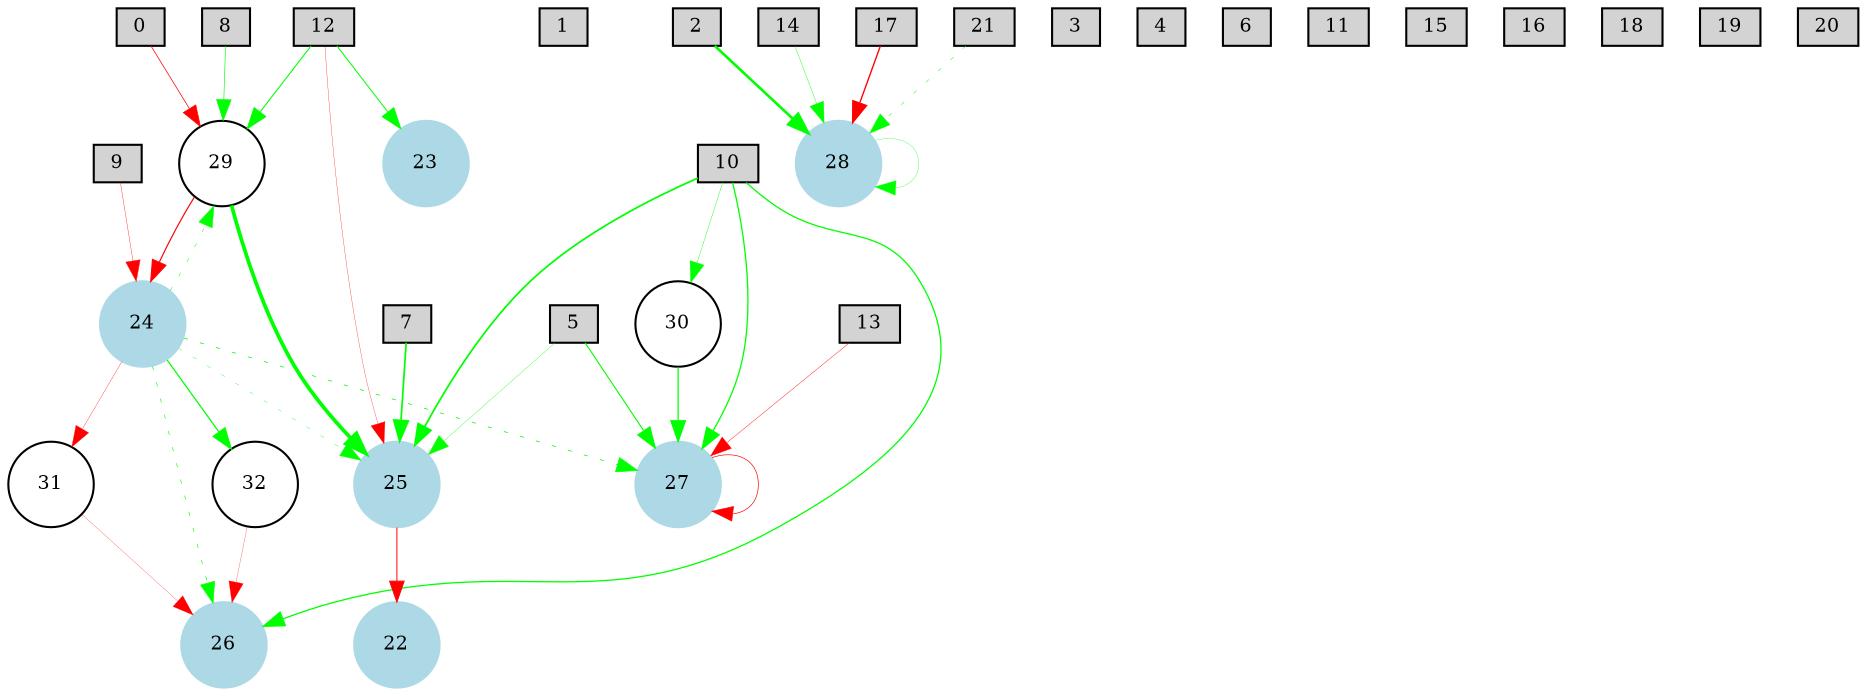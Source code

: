 digraph {
	node [fontsize=9 height=0.2 shape=circle width=0.2]
		0 [shape=box style=filled]
		1 [shape=box style=filled]
		2 [shape=box style=filled]
		3 [shape=box style=filled]
		4 [shape=box style=filled]
		5 [shape=box style=filled]
		6 [shape=box style=filled]
		7 [shape=box style=filled]
		8 [shape=box style=filled]
		9 [shape=box style=filled]
		10 [shape=box style=filled]
		11 [shape=box style=filled]
		12 [shape=box style=filled]
		13 [shape=box style=filled]
		14 [shape=box style=filled]
		15 [shape=box style=filled]
		16 [shape=box style=filled]
		17 [shape=box style=filled]
		18 [shape=box style=filled]
		19 [shape=box style=filled]
		20 [shape=box style=filled]
		21 [shape=box style=filled]
		22 [color=lightblue style=filled]
		23 [color=lightblue style=filled]
		24 [color=lightblue style=filled]
		25 [color=lightblue style=filled]
		26 [color=lightblue style=filled]
		27 [color=lightblue style=filled]
		28 [color=lightblue style=filled]
			14 -> 28 [color=green penwidth=0.19487587472802265 style=solid]
			32 -> 26 [color=red penwidth=0.1278475881109242 style=solid]
			21 -> 28 [color=green penwidth=0.22498383763768898 style=dotted]
			12 -> 25 [color=red penwidth=0.14485856343373843 style=solid]
			24 -> 26 [color=green penwidth=0.29360539468351865 style=dotted]
			31 -> 26 [color=red penwidth=0.11848647800731921 style=solid]
			7 -> 25 [color=green penwidth=0.8221996670111723 style=solid]
			10 -> 26 [color=green penwidth=0.618648958439815 style=solid]
			12 -> 29 [color=green penwidth=0.5175314032132026 style=solid]
			29 -> 25 [color=green penwidth=1.7899809701792915 style=solid]
			9 -> 24 [color=red penwidth=0.1722585153870554 style=solid]
			24 -> 31 [color=red penwidth=0.1572051691940784 style=solid]
			2 -> 28 [color=green penwidth=1.2599017712201368 style=solid]
			30 -> 27 [color=green penwidth=0.592957185278941 style=solid]
			10 -> 30 [color=green penwidth=0.18460963665398572 style=solid]
			24 -> 29 [color=green penwidth=0.23305780924458838 style=dotted]
			27 -> 27 [color=red penwidth=0.323235237586838 style=solid]
			17 -> 28 [color=red penwidth=0.6516592934762683 style=solid]
			25 -> 22 [color=red penwidth=0.4715037131856912 style=solid]
			24 -> 27 [color=green penwidth=0.3706308903794385 style=dotted]
			28 -> 28 [color=green penwidth=0.14792180682862135 style=solid]
			10 -> 25 [color=green penwidth=0.8335369867963519 style=solid]
			13 -> 27 [color=red penwidth=0.1983819474566742 style=solid]
			24 -> 25 [color=green penwidth=0.1781581651369465 style=dotted]
			5 -> 25 [color=green penwidth=0.15542836416390954 style=solid]
			10 -> 27 [color=green penwidth=0.619208125633859 style=solid]
			29 -> 24 [color=red penwidth=0.5636541205604649 style=solid]
			5 -> 27 [color=green penwidth=0.5330794637214064 style=solid]
			8 -> 29 [color=green penwidth=0.30048356732369397 style=solid]
			12 -> 23 [color=green penwidth=0.4844061547915831 style=solid]
			24 -> 32 [color=green penwidth=0.5989923934171275 style=solid]
			0 -> 29 [color=red penwidth=0.3517100640133376 style=solid]
}